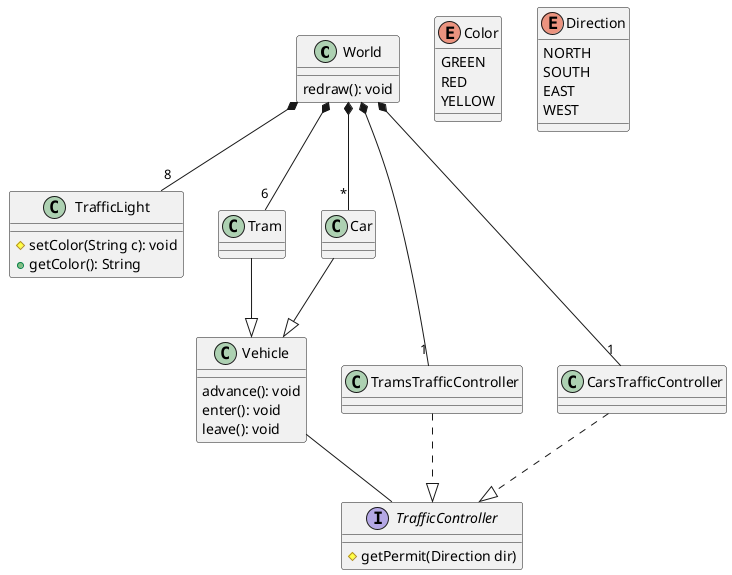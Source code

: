 @startuml tramway

class World {
  redraw(): void
}
World *-- "8" TrafficLight
World *-- "6" Tram
World *-- "*" Car
World *-- "1" TramsTrafficController
World *-- "1" CarsTrafficController

class Vehicle {
  advance(): void
  enter(): void
  leave(): void
}
class Tram {}
class Car {}
Tram --|> Vehicle
Car --|> Vehicle
Vehicle -- TrafficController

interface TrafficController {
  # getPermit(Direction dir)
}

class TramsTrafficController {}
TramsTrafficController ..|> TrafficController

class CarsTrafficController {}
CarsTrafficController ..|> TrafficController

class TrafficLight {
  # setColor(String c): void
  + getColor(): String
}

enum Color {
  GREEN
  RED
  YELLOW
}

enum Direction {
  NORTH
  SOUTH
  EAST
  WEST
}

@enduml
